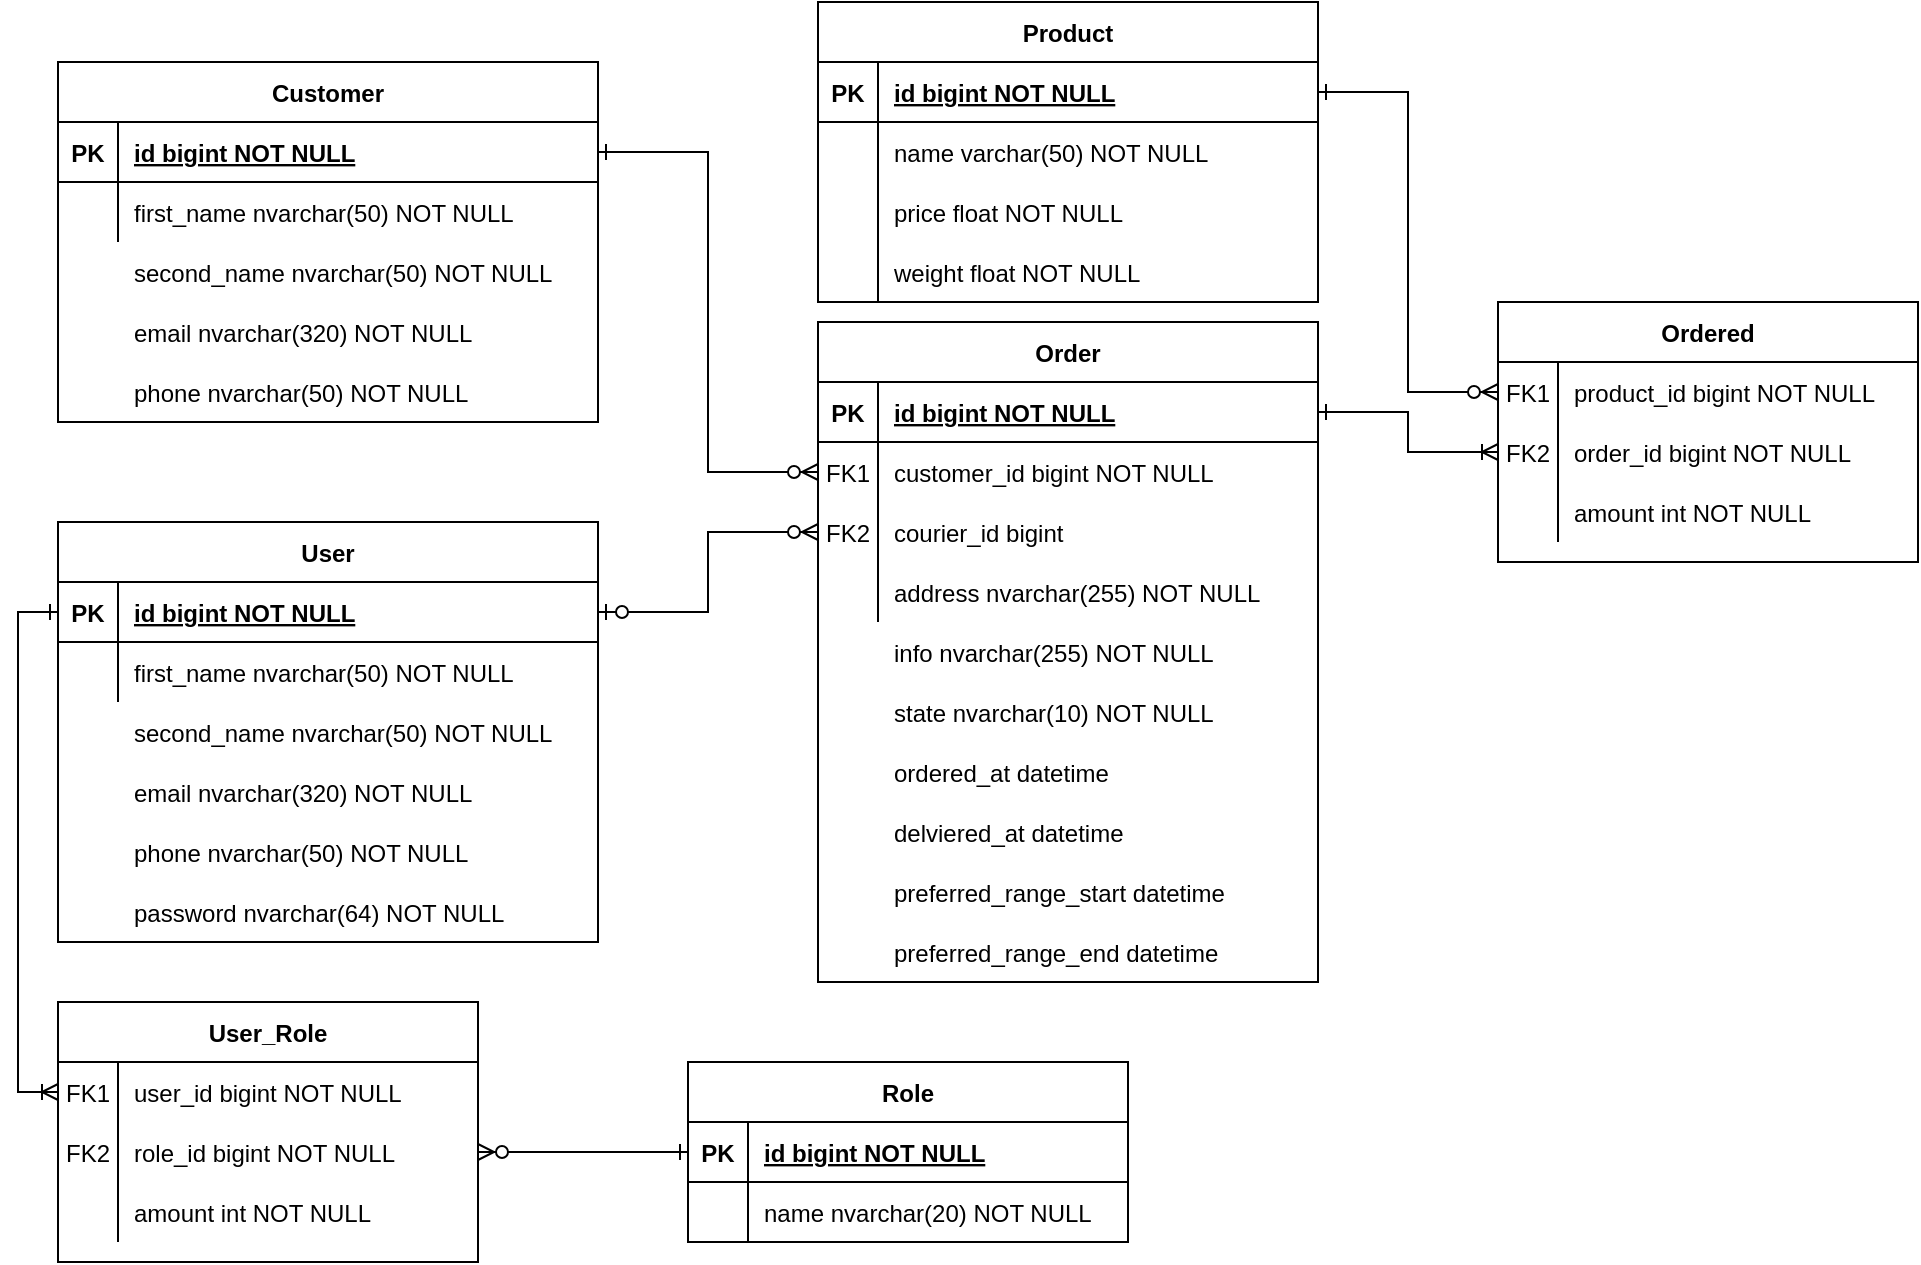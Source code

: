 <mxfile version="14.4.3" type="device"><diagram id="R2lEEEUBdFMjLlhIrx00" name="Page-1"><mxGraphModel dx="1024" dy="592" grid="1" gridSize="10" guides="1" tooltips="1" connect="1" arrows="1" fold="1" page="1" pageScale="1" pageWidth="1169" pageHeight="827" math="0" shadow="0" extFonts="Permanent Marker^https://fonts.googleapis.com/css?family=Permanent+Marker"><root><mxCell id="0"/><mxCell id="1" parent="0"/><mxCell id="C-vyLk0tnHw3VtMMgP7b-1" value="" style="edgeStyle=orthogonalEdgeStyle;endArrow=ERzeroToMany;startArrow=ERone;endFill=1;startFill=0;rounded=0;" parent="1" source="C-vyLk0tnHw3VtMMgP7b-24" target="C-vyLk0tnHw3VtMMgP7b-6" edge="1"><mxGeometry width="100" height="100" relative="1" as="geometry"><mxPoint x="340" y="720" as="sourcePoint"/><mxPoint x="440" y="620" as="targetPoint"/></mxGeometry></mxCell><mxCell id="C-vyLk0tnHw3VtMMgP7b-2" value="Order" style="shape=table;startSize=30;container=1;collapsible=1;childLayout=tableLayout;fixedRows=1;rowLines=0;fontStyle=1;align=center;resizeLast=1;" parent="1" vertex="1"><mxGeometry x="430" y="170" width="250" height="330" as="geometry"/></mxCell><mxCell id="C-vyLk0tnHw3VtMMgP7b-3" value="" style="shape=partialRectangle;collapsible=0;dropTarget=0;pointerEvents=0;fillColor=none;points=[[0,0.5],[1,0.5]];portConstraint=eastwest;top=0;left=0;right=0;bottom=1;" parent="C-vyLk0tnHw3VtMMgP7b-2" vertex="1"><mxGeometry y="30" width="250" height="30" as="geometry"/></mxCell><mxCell id="C-vyLk0tnHw3VtMMgP7b-4" value="PK" style="shape=partialRectangle;overflow=hidden;connectable=0;fillColor=none;top=0;left=0;bottom=0;right=0;fontStyle=1;" parent="C-vyLk0tnHw3VtMMgP7b-3" vertex="1"><mxGeometry width="30" height="30" as="geometry"/></mxCell><mxCell id="C-vyLk0tnHw3VtMMgP7b-5" value="id bigint NOT NULL " style="shape=partialRectangle;overflow=hidden;connectable=0;fillColor=none;top=0;left=0;bottom=0;right=0;align=left;spacingLeft=6;fontStyle=5;" parent="C-vyLk0tnHw3VtMMgP7b-3" vertex="1"><mxGeometry x="30" width="220" height="30" as="geometry"/></mxCell><mxCell id="C-vyLk0tnHw3VtMMgP7b-6" value="" style="shape=partialRectangle;collapsible=0;dropTarget=0;pointerEvents=0;fillColor=none;points=[[0,0.5],[1,0.5]];portConstraint=eastwest;top=0;left=0;right=0;bottom=0;" parent="C-vyLk0tnHw3VtMMgP7b-2" vertex="1"><mxGeometry y="60" width="250" height="30" as="geometry"/></mxCell><mxCell id="C-vyLk0tnHw3VtMMgP7b-7" value="FK1" style="shape=partialRectangle;overflow=hidden;connectable=0;fillColor=none;top=0;left=0;bottom=0;right=0;" parent="C-vyLk0tnHw3VtMMgP7b-6" vertex="1"><mxGeometry width="30" height="30" as="geometry"/></mxCell><mxCell id="C-vyLk0tnHw3VtMMgP7b-8" value="customer_id bigint NOT NULL" style="shape=partialRectangle;overflow=hidden;connectable=0;fillColor=none;top=0;left=0;bottom=0;right=0;align=left;spacingLeft=6;" parent="C-vyLk0tnHw3VtMMgP7b-6" vertex="1"><mxGeometry x="30" width="220" height="30" as="geometry"/></mxCell><mxCell id="C-vyLk0tnHw3VtMMgP7b-9" value="" style="shape=partialRectangle;collapsible=0;dropTarget=0;pointerEvents=0;fillColor=none;points=[[0,0.5],[1,0.5]];portConstraint=eastwest;top=0;left=0;right=0;bottom=0;" parent="C-vyLk0tnHw3VtMMgP7b-2" vertex="1"><mxGeometry y="90" width="250" height="30" as="geometry"/></mxCell><mxCell id="C-vyLk0tnHw3VtMMgP7b-10" value="FK2" style="shape=partialRectangle;overflow=hidden;connectable=0;fillColor=none;top=0;left=0;bottom=0;right=0;" parent="C-vyLk0tnHw3VtMMgP7b-9" vertex="1"><mxGeometry width="30" height="30" as="geometry"/></mxCell><mxCell id="C-vyLk0tnHw3VtMMgP7b-11" value="courier_id bigint" style="shape=partialRectangle;overflow=hidden;connectable=0;fillColor=none;top=0;left=0;bottom=0;right=0;align=left;spacingLeft=6;" parent="C-vyLk0tnHw3VtMMgP7b-9" vertex="1"><mxGeometry x="30" width="220" height="30" as="geometry"/></mxCell><mxCell id="mKZ9KQitrfVfsh1KLSep-66" value="" style="shape=partialRectangle;collapsible=0;dropTarget=0;pointerEvents=0;fillColor=none;points=[[0,0.5],[1,0.5]];portConstraint=eastwest;top=0;left=0;right=0;bottom=0;" parent="C-vyLk0tnHw3VtMMgP7b-2" vertex="1"><mxGeometry y="120" width="250" height="30" as="geometry"/></mxCell><mxCell id="mKZ9KQitrfVfsh1KLSep-67" value="" style="shape=partialRectangle;overflow=hidden;connectable=0;fillColor=none;top=0;left=0;bottom=0;right=0;" parent="mKZ9KQitrfVfsh1KLSep-66" vertex="1"><mxGeometry width="30" height="30" as="geometry"/></mxCell><mxCell id="mKZ9KQitrfVfsh1KLSep-68" value="address nvarchar(255) NOT NULL" style="shape=partialRectangle;overflow=hidden;connectable=0;fillColor=none;top=0;left=0;bottom=0;right=0;align=left;spacingLeft=6;" parent="mKZ9KQitrfVfsh1KLSep-66" vertex="1"><mxGeometry x="30" width="220" height="30" as="geometry"/></mxCell><mxCell id="C-vyLk0tnHw3VtMMgP7b-23" value="Customer" style="shape=table;startSize=30;container=1;collapsible=1;childLayout=tableLayout;fixedRows=1;rowLines=0;fontStyle=1;align=center;resizeLast=1;" parent="1" vertex="1"><mxGeometry x="50" y="40" width="270" height="180" as="geometry"/></mxCell><mxCell id="C-vyLk0tnHw3VtMMgP7b-24" value="" style="shape=partialRectangle;collapsible=0;dropTarget=0;pointerEvents=0;fillColor=none;points=[[0,0.5],[1,0.5]];portConstraint=eastwest;top=0;left=0;right=0;bottom=1;" parent="C-vyLk0tnHw3VtMMgP7b-23" vertex="1"><mxGeometry y="30" width="270" height="30" as="geometry"/></mxCell><mxCell id="C-vyLk0tnHw3VtMMgP7b-25" value="PK" style="shape=partialRectangle;overflow=hidden;connectable=0;fillColor=none;top=0;left=0;bottom=0;right=0;fontStyle=1;" parent="C-vyLk0tnHw3VtMMgP7b-24" vertex="1"><mxGeometry width="30" height="30" as="geometry"/></mxCell><mxCell id="C-vyLk0tnHw3VtMMgP7b-26" value="id bigint NOT NULL " style="shape=partialRectangle;overflow=hidden;connectable=0;fillColor=none;top=0;left=0;bottom=0;right=0;align=left;spacingLeft=6;fontStyle=5;" parent="C-vyLk0tnHw3VtMMgP7b-24" vertex="1"><mxGeometry x="30" width="240" height="30" as="geometry"/></mxCell><mxCell id="C-vyLk0tnHw3VtMMgP7b-27" value="" style="shape=partialRectangle;collapsible=0;dropTarget=0;pointerEvents=0;fillColor=none;points=[[0,0.5],[1,0.5]];portConstraint=eastwest;top=0;left=0;right=0;bottom=0;" parent="C-vyLk0tnHw3VtMMgP7b-23" vertex="1"><mxGeometry y="60" width="270" height="30" as="geometry"/></mxCell><mxCell id="C-vyLk0tnHw3VtMMgP7b-28" value="" style="shape=partialRectangle;overflow=hidden;connectable=0;fillColor=none;top=0;left=0;bottom=0;right=0;" parent="C-vyLk0tnHw3VtMMgP7b-27" vertex="1"><mxGeometry width="30" height="30" as="geometry"/></mxCell><mxCell id="C-vyLk0tnHw3VtMMgP7b-29" value="first_name nvarchar(50) NOT NULL" style="shape=partialRectangle;overflow=hidden;connectable=0;fillColor=none;top=0;left=0;bottom=0;right=0;align=left;spacingLeft=6;" parent="C-vyLk0tnHw3VtMMgP7b-27" vertex="1"><mxGeometry x="30" width="240" height="30" as="geometry"/></mxCell><mxCell id="mKZ9KQitrfVfsh1KLSep-1" value="Product" style="shape=table;startSize=30;container=1;collapsible=1;childLayout=tableLayout;fixedRows=1;rowLines=0;fontStyle=1;align=center;resizeLast=1;" parent="1" vertex="1"><mxGeometry x="430" y="10" width="250" height="150" as="geometry"/></mxCell><mxCell id="mKZ9KQitrfVfsh1KLSep-2" value="" style="shape=partialRectangle;collapsible=0;dropTarget=0;pointerEvents=0;fillColor=none;points=[[0,0.5],[1,0.5]];portConstraint=eastwest;top=0;left=0;right=0;bottom=1;" parent="mKZ9KQitrfVfsh1KLSep-1" vertex="1"><mxGeometry y="30" width="250" height="30" as="geometry"/></mxCell><mxCell id="mKZ9KQitrfVfsh1KLSep-3" value="PK" style="shape=partialRectangle;overflow=hidden;connectable=0;fillColor=none;top=0;left=0;bottom=0;right=0;fontStyle=1;" parent="mKZ9KQitrfVfsh1KLSep-2" vertex="1"><mxGeometry width="30" height="30" as="geometry"/></mxCell><mxCell id="mKZ9KQitrfVfsh1KLSep-4" value="id bigint NOT NULL " style="shape=partialRectangle;overflow=hidden;connectable=0;fillColor=none;top=0;left=0;bottom=0;right=0;align=left;spacingLeft=6;fontStyle=5;" parent="mKZ9KQitrfVfsh1KLSep-2" vertex="1"><mxGeometry x="30" width="220" height="30" as="geometry"/></mxCell><mxCell id="mKZ9KQitrfVfsh1KLSep-5" value="" style="shape=partialRectangle;collapsible=0;dropTarget=0;pointerEvents=0;fillColor=none;points=[[0,0.5],[1,0.5]];portConstraint=eastwest;top=0;left=0;right=0;bottom=0;" parent="mKZ9KQitrfVfsh1KLSep-1" vertex="1"><mxGeometry y="60" width="250" height="30" as="geometry"/></mxCell><mxCell id="mKZ9KQitrfVfsh1KLSep-6" value="" style="shape=partialRectangle;overflow=hidden;connectable=0;fillColor=none;top=0;left=0;bottom=0;right=0;" parent="mKZ9KQitrfVfsh1KLSep-5" vertex="1"><mxGeometry width="30" height="30" as="geometry"/></mxCell><mxCell id="mKZ9KQitrfVfsh1KLSep-7" value="name varchar(50) NOT NULL" style="shape=partialRectangle;overflow=hidden;connectable=0;fillColor=none;top=0;left=0;bottom=0;right=0;align=left;spacingLeft=6;" parent="mKZ9KQitrfVfsh1KLSep-5" vertex="1"><mxGeometry x="30" width="220" height="30" as="geometry"/></mxCell><mxCell id="mKZ9KQitrfVfsh1KLSep-8" value="" style="shape=partialRectangle;collapsible=0;dropTarget=0;pointerEvents=0;fillColor=none;points=[[0,0.5],[1,0.5]];portConstraint=eastwest;top=0;left=0;right=0;bottom=0;" parent="mKZ9KQitrfVfsh1KLSep-1" vertex="1"><mxGeometry y="90" width="250" height="30" as="geometry"/></mxCell><mxCell id="mKZ9KQitrfVfsh1KLSep-9" value="" style="shape=partialRectangle;overflow=hidden;connectable=0;fillColor=none;top=0;left=0;bottom=0;right=0;" parent="mKZ9KQitrfVfsh1KLSep-8" vertex="1"><mxGeometry width="30" height="30" as="geometry"/></mxCell><mxCell id="mKZ9KQitrfVfsh1KLSep-10" value="price float NOT NULL" style="shape=partialRectangle;overflow=hidden;connectable=0;fillColor=none;top=0;left=0;bottom=0;right=0;align=left;spacingLeft=6;" parent="mKZ9KQitrfVfsh1KLSep-8" vertex="1"><mxGeometry x="30" width="220" height="30" as="geometry"/></mxCell><mxCell id="hg7_uWsCUwJkJHyDQAhc-21" value="" style="shape=partialRectangle;collapsible=0;dropTarget=0;pointerEvents=0;fillColor=none;points=[[0,0.5],[1,0.5]];portConstraint=eastwest;top=0;left=0;right=0;bottom=0;" parent="mKZ9KQitrfVfsh1KLSep-1" vertex="1"><mxGeometry y="120" width="250" height="30" as="geometry"/></mxCell><mxCell id="hg7_uWsCUwJkJHyDQAhc-22" value="" style="shape=partialRectangle;overflow=hidden;connectable=0;fillColor=none;top=0;left=0;bottom=0;right=0;" parent="hg7_uWsCUwJkJHyDQAhc-21" vertex="1"><mxGeometry width="30" height="30" as="geometry"/></mxCell><mxCell id="hg7_uWsCUwJkJHyDQAhc-23" value="weight float NOT NULL" style="shape=partialRectangle;overflow=hidden;connectable=0;fillColor=none;top=0;left=0;bottom=0;right=0;align=left;spacingLeft=6;" parent="hg7_uWsCUwJkJHyDQAhc-21" vertex="1"><mxGeometry x="30" width="220" height="30" as="geometry"/></mxCell><mxCell id="mKZ9KQitrfVfsh1KLSep-24" value="Ordered" style="shape=table;startSize=30;container=1;collapsible=1;childLayout=tableLayout;fixedRows=1;rowLines=0;fontStyle=1;align=center;resizeLast=1;" parent="1" vertex="1"><mxGeometry x="770" y="160" width="210" height="130" as="geometry"/></mxCell><mxCell id="mKZ9KQitrfVfsh1KLSep-28" value="" style="shape=partialRectangle;collapsible=0;dropTarget=0;pointerEvents=0;fillColor=none;top=0;left=0;bottom=0;right=0;points=[[0,0.5],[1,0.5]];portConstraint=eastwest;" parent="mKZ9KQitrfVfsh1KLSep-24" vertex="1"><mxGeometry y="30" width="210" height="30" as="geometry"/></mxCell><mxCell id="mKZ9KQitrfVfsh1KLSep-29" value="FK1" style="shape=partialRectangle;connectable=0;fillColor=none;top=0;left=0;bottom=0;right=0;editable=1;overflow=hidden;" parent="mKZ9KQitrfVfsh1KLSep-28" vertex="1"><mxGeometry width="30" height="30" as="geometry"/></mxCell><mxCell id="mKZ9KQitrfVfsh1KLSep-30" value="product_id bigint NOT NULL" style="shape=partialRectangle;connectable=0;fillColor=none;top=0;left=0;bottom=0;right=0;align=left;spacingLeft=6;overflow=hidden;" parent="mKZ9KQitrfVfsh1KLSep-28" vertex="1"><mxGeometry x="30" width="180" height="30" as="geometry"/></mxCell><mxCell id="mKZ9KQitrfVfsh1KLSep-31" value="" style="shape=partialRectangle;collapsible=0;dropTarget=0;pointerEvents=0;fillColor=none;top=0;left=0;bottom=0;right=0;points=[[0,0.5],[1,0.5]];portConstraint=eastwest;" parent="mKZ9KQitrfVfsh1KLSep-24" vertex="1"><mxGeometry y="60" width="210" height="30" as="geometry"/></mxCell><mxCell id="mKZ9KQitrfVfsh1KLSep-32" value="FK2" style="shape=partialRectangle;connectable=0;fillColor=none;top=0;left=0;bottom=0;right=0;editable=1;overflow=hidden;" parent="mKZ9KQitrfVfsh1KLSep-31" vertex="1"><mxGeometry width="30" height="30" as="geometry"/></mxCell><mxCell id="mKZ9KQitrfVfsh1KLSep-33" value="order_id bigint NOT NULL" style="shape=partialRectangle;connectable=0;fillColor=none;top=0;left=0;bottom=0;right=0;align=left;spacingLeft=6;overflow=hidden;" parent="mKZ9KQitrfVfsh1KLSep-31" vertex="1"><mxGeometry x="30" width="180" height="30" as="geometry"/></mxCell><mxCell id="mKZ9KQitrfVfsh1KLSep-34" value="" style="shape=partialRectangle;collapsible=0;dropTarget=0;pointerEvents=0;fillColor=none;top=0;left=0;bottom=0;right=0;points=[[0,0.5],[1,0.5]];portConstraint=eastwest;" parent="mKZ9KQitrfVfsh1KLSep-24" vertex="1"><mxGeometry y="90" width="210" height="30" as="geometry"/></mxCell><mxCell id="mKZ9KQitrfVfsh1KLSep-35" value="" style="shape=partialRectangle;connectable=0;fillColor=none;top=0;left=0;bottom=0;right=0;editable=1;overflow=hidden;" parent="mKZ9KQitrfVfsh1KLSep-34" vertex="1"><mxGeometry width="30" height="30" as="geometry"/></mxCell><mxCell id="mKZ9KQitrfVfsh1KLSep-36" value="amount int NOT NULL" style="shape=partialRectangle;connectable=0;fillColor=none;top=0;left=0;bottom=0;right=0;align=left;spacingLeft=6;overflow=hidden;" parent="mKZ9KQitrfVfsh1KLSep-34" vertex="1"><mxGeometry x="30" width="180" height="30" as="geometry"/></mxCell><mxCell id="mKZ9KQitrfVfsh1KLSep-37" style="edgeStyle=orthogonalEdgeStyle;rounded=0;orthogonalLoop=1;jettySize=auto;html=1;exitX=0;exitY=0.5;exitDx=0;exitDy=0;endArrow=ERone;endFill=0;startArrow=ERzeroToMany;startFill=1;entryX=1;entryY=0.5;entryDx=0;entryDy=0;" parent="1" source="mKZ9KQitrfVfsh1KLSep-28" target="mKZ9KQitrfVfsh1KLSep-2" edge="1"><mxGeometry relative="1" as="geometry"/></mxCell><mxCell id="mKZ9KQitrfVfsh1KLSep-38" style="edgeStyle=orthogonalEdgeStyle;rounded=0;orthogonalLoop=1;jettySize=auto;html=1;exitX=1;exitY=0.5;exitDx=0;exitDy=0;endArrow=ERoneToMany;endFill=0;startArrow=ERone;startFill=0;" parent="1" source="C-vyLk0tnHw3VtMMgP7b-3" target="mKZ9KQitrfVfsh1KLSep-31" edge="1"><mxGeometry relative="1" as="geometry"/></mxCell><mxCell id="mKZ9KQitrfVfsh1KLSep-50" value="second_name nvarchar(50) NOT NULL" style="shape=partialRectangle;overflow=hidden;connectable=0;fillColor=none;top=0;left=0;bottom=0;right=0;align=left;spacingLeft=6;" parent="1" vertex="1"><mxGeometry x="80" y="130" width="240" height="30" as="geometry"/></mxCell><mxCell id="mKZ9KQitrfVfsh1KLSep-51" value="email nvarchar(320) NOT NULL" style="shape=partialRectangle;overflow=hidden;connectable=0;fillColor=none;top=0;left=0;bottom=0;right=0;align=left;spacingLeft=6;" parent="1" vertex="1"><mxGeometry x="80" y="160" width="240" height="30" as="geometry"/></mxCell><mxCell id="mKZ9KQitrfVfsh1KLSep-52" value="phone nvarchar(50) NOT NULL" style="shape=partialRectangle;overflow=hidden;connectable=0;fillColor=none;top=0;left=0;bottom=0;right=0;align=left;spacingLeft=6;" parent="1" vertex="1"><mxGeometry x="80" y="190" width="240" height="30" as="geometry"/></mxCell><mxCell id="mKZ9KQitrfVfsh1KLSep-54" value="" style="shape=partialRectangle;collapsible=0;dropTarget=0;pointerEvents=0;fillColor=none;points=[[0,0.5],[1,0.5]];portConstraint=eastwest;top=0;left=0;right=0;bottom=0;" parent="1" vertex="1"><mxGeometry x="430" y="370" width="250" height="30" as="geometry"/></mxCell><mxCell id="mKZ9KQitrfVfsh1KLSep-55" value="" style="shape=partialRectangle;overflow=hidden;connectable=0;fillColor=none;top=0;left=0;bottom=0;right=0;" parent="mKZ9KQitrfVfsh1KLSep-54" vertex="1"><mxGeometry width="30" height="30" as="geometry"/></mxCell><mxCell id="mKZ9KQitrfVfsh1KLSep-63" value="" style="shape=partialRectangle;collapsible=0;dropTarget=0;pointerEvents=0;fillColor=none;points=[[0,0.5],[1,0.5]];portConstraint=eastwest;top=0;left=0;right=0;bottom=0;" parent="1" vertex="1"><mxGeometry x="430" y="400" width="250" height="30" as="geometry"/></mxCell><mxCell id="mKZ9KQitrfVfsh1KLSep-64" value="" style="shape=partialRectangle;overflow=hidden;connectable=0;fillColor=none;top=0;left=0;bottom=0;right=0;" parent="mKZ9KQitrfVfsh1KLSep-63" vertex="1"><mxGeometry width="30" height="30" as="geometry"/></mxCell><mxCell id="cQ6SjaIS_dyLLkdFF1sf-3" value="info nvarchar(255) NOT NULL" style="shape=partialRectangle;overflow=hidden;connectable=0;fillColor=none;top=0;left=0;bottom=0;right=0;align=left;spacingLeft=6;" vertex="1" parent="1"><mxGeometry x="460" y="320" width="220" height="30" as="geometry"/></mxCell><mxCell id="cQ6SjaIS_dyLLkdFF1sf-4" value="state nvarchar(10) NOT NULL" style="shape=partialRectangle;overflow=hidden;connectable=0;fillColor=none;top=0;left=0;bottom=0;right=0;align=left;spacingLeft=6;" vertex="1" parent="1"><mxGeometry x="460" y="350" width="220" height="30" as="geometry"/></mxCell><mxCell id="cQ6SjaIS_dyLLkdFF1sf-5" value="ordered_at datetime" style="shape=partialRectangle;overflow=hidden;connectable=0;fillColor=none;top=0;left=0;bottom=0;right=0;align=left;spacingLeft=6;" vertex="1" parent="1"><mxGeometry x="460" y="380" width="220" height="30" as="geometry"/></mxCell><mxCell id="cQ6SjaIS_dyLLkdFF1sf-6" value="delviered_at datetime" style="shape=partialRectangle;overflow=hidden;connectable=0;fillColor=none;top=0;left=0;bottom=0;right=0;align=left;spacingLeft=6;" vertex="1" parent="1"><mxGeometry x="460" y="410" width="220" height="30" as="geometry"/></mxCell><mxCell id="cQ6SjaIS_dyLLkdFF1sf-7" value="preferred_range_start datetime" style="shape=partialRectangle;overflow=hidden;connectable=0;fillColor=none;top=0;left=0;bottom=0;right=0;align=left;spacingLeft=6;" vertex="1" parent="1"><mxGeometry x="460" y="440" width="220" height="30" as="geometry"/></mxCell><mxCell id="cQ6SjaIS_dyLLkdFF1sf-8" value="preferred_range_end datetime" style="shape=partialRectangle;overflow=hidden;connectable=0;fillColor=none;top=0;left=0;bottom=0;right=0;align=left;spacingLeft=6;" vertex="1" parent="1"><mxGeometry x="460" y="470" width="220" height="30" as="geometry"/></mxCell><mxCell id="cQ6SjaIS_dyLLkdFF1sf-16" value="User" style="shape=table;startSize=30;container=1;collapsible=1;childLayout=tableLayout;fixedRows=1;rowLines=0;fontStyle=1;align=center;resizeLast=1;" vertex="1" parent="1"><mxGeometry x="50" y="270" width="270" height="210" as="geometry"/></mxCell><mxCell id="cQ6SjaIS_dyLLkdFF1sf-17" value="" style="shape=partialRectangle;collapsible=0;dropTarget=0;pointerEvents=0;fillColor=none;points=[[0,0.5],[1,0.5]];portConstraint=eastwest;top=0;left=0;right=0;bottom=1;" vertex="1" parent="cQ6SjaIS_dyLLkdFF1sf-16"><mxGeometry y="30" width="270" height="30" as="geometry"/></mxCell><mxCell id="cQ6SjaIS_dyLLkdFF1sf-18" value="PK" style="shape=partialRectangle;overflow=hidden;connectable=0;fillColor=none;top=0;left=0;bottom=0;right=0;fontStyle=1;" vertex="1" parent="cQ6SjaIS_dyLLkdFF1sf-17"><mxGeometry width="30" height="30" as="geometry"/></mxCell><mxCell id="cQ6SjaIS_dyLLkdFF1sf-19" value="id bigint NOT NULL " style="shape=partialRectangle;overflow=hidden;connectable=0;fillColor=none;top=0;left=0;bottom=0;right=0;align=left;spacingLeft=6;fontStyle=5;" vertex="1" parent="cQ6SjaIS_dyLLkdFF1sf-17"><mxGeometry x="30" width="240" height="30" as="geometry"/></mxCell><mxCell id="cQ6SjaIS_dyLLkdFF1sf-20" value="" style="shape=partialRectangle;collapsible=0;dropTarget=0;pointerEvents=0;fillColor=none;points=[[0,0.5],[1,0.5]];portConstraint=eastwest;top=0;left=0;right=0;bottom=0;" vertex="1" parent="cQ6SjaIS_dyLLkdFF1sf-16"><mxGeometry y="60" width="270" height="30" as="geometry"/></mxCell><mxCell id="cQ6SjaIS_dyLLkdFF1sf-21" value="" style="shape=partialRectangle;overflow=hidden;connectable=0;fillColor=none;top=0;left=0;bottom=0;right=0;" vertex="1" parent="cQ6SjaIS_dyLLkdFF1sf-20"><mxGeometry width="30" height="30" as="geometry"/></mxCell><mxCell id="cQ6SjaIS_dyLLkdFF1sf-22" value="first_name nvarchar(50) NOT NULL" style="shape=partialRectangle;overflow=hidden;connectable=0;fillColor=none;top=0;left=0;bottom=0;right=0;align=left;spacingLeft=6;" vertex="1" parent="cQ6SjaIS_dyLLkdFF1sf-20"><mxGeometry x="30" width="240" height="30" as="geometry"/></mxCell><mxCell id="cQ6SjaIS_dyLLkdFF1sf-23" value="second_name nvarchar(50) NOT NULL" style="shape=partialRectangle;overflow=hidden;connectable=0;fillColor=none;top=0;left=0;bottom=0;right=0;align=left;spacingLeft=6;" vertex="1" parent="1"><mxGeometry x="80" y="360" width="240" height="30" as="geometry"/></mxCell><mxCell id="cQ6SjaIS_dyLLkdFF1sf-24" value="email nvarchar(320) NOT NULL" style="shape=partialRectangle;overflow=hidden;connectable=0;fillColor=none;top=0;left=0;bottom=0;right=0;align=left;spacingLeft=6;" vertex="1" parent="1"><mxGeometry x="80" y="390" width="240" height="30" as="geometry"/></mxCell><mxCell id="cQ6SjaIS_dyLLkdFF1sf-25" value="phone nvarchar(50) NOT NULL" style="shape=partialRectangle;overflow=hidden;connectable=0;fillColor=none;top=0;left=0;bottom=0;right=0;align=left;spacingLeft=6;" vertex="1" parent="1"><mxGeometry x="80" y="420" width="240" height="30" as="geometry"/></mxCell><mxCell id="cQ6SjaIS_dyLLkdFF1sf-26" value="password nvarchar(64) NOT NULL" style="shape=partialRectangle;overflow=hidden;connectable=0;fillColor=none;top=0;left=0;bottom=0;right=0;align=left;spacingLeft=6;" vertex="1" parent="1"><mxGeometry x="80" y="450" width="240" height="30" as="geometry"/></mxCell><mxCell id="cQ6SjaIS_dyLLkdFF1sf-27" style="edgeStyle=orthogonalEdgeStyle;rounded=0;orthogonalLoop=1;jettySize=auto;html=1;exitX=1;exitY=0.5;exitDx=0;exitDy=0;entryX=0;entryY=0.5;entryDx=0;entryDy=0;startArrow=ERzeroToOne;startFill=1;endArrow=ERzeroToMany;endFill=1;" edge="1" parent="1" source="cQ6SjaIS_dyLLkdFF1sf-17" target="C-vyLk0tnHw3VtMMgP7b-9"><mxGeometry relative="1" as="geometry"/></mxCell><mxCell id="cQ6SjaIS_dyLLkdFF1sf-28" value="User_Role" style="shape=table;startSize=30;container=1;collapsible=1;childLayout=tableLayout;fixedRows=1;rowLines=0;fontStyle=1;align=center;resizeLast=1;" vertex="1" parent="1"><mxGeometry x="50" y="510" width="210" height="130" as="geometry"/></mxCell><mxCell id="cQ6SjaIS_dyLLkdFF1sf-29" value="" style="shape=partialRectangle;collapsible=0;dropTarget=0;pointerEvents=0;fillColor=none;top=0;left=0;bottom=0;right=0;points=[[0,0.5],[1,0.5]];portConstraint=eastwest;" vertex="1" parent="cQ6SjaIS_dyLLkdFF1sf-28"><mxGeometry y="30" width="210" height="30" as="geometry"/></mxCell><mxCell id="cQ6SjaIS_dyLLkdFF1sf-30" value="FK1" style="shape=partialRectangle;connectable=0;fillColor=none;top=0;left=0;bottom=0;right=0;editable=1;overflow=hidden;" vertex="1" parent="cQ6SjaIS_dyLLkdFF1sf-29"><mxGeometry width="30" height="30" as="geometry"/></mxCell><mxCell id="cQ6SjaIS_dyLLkdFF1sf-31" value="user_id bigint NOT NULL" style="shape=partialRectangle;connectable=0;fillColor=none;top=0;left=0;bottom=0;right=0;align=left;spacingLeft=6;overflow=hidden;" vertex="1" parent="cQ6SjaIS_dyLLkdFF1sf-29"><mxGeometry x="30" width="180" height="30" as="geometry"/></mxCell><mxCell id="cQ6SjaIS_dyLLkdFF1sf-32" value="" style="shape=partialRectangle;collapsible=0;dropTarget=0;pointerEvents=0;fillColor=none;top=0;left=0;bottom=0;right=0;points=[[0,0.5],[1,0.5]];portConstraint=eastwest;" vertex="1" parent="cQ6SjaIS_dyLLkdFF1sf-28"><mxGeometry y="60" width="210" height="30" as="geometry"/></mxCell><mxCell id="cQ6SjaIS_dyLLkdFF1sf-33" value="FK2" style="shape=partialRectangle;connectable=0;fillColor=none;top=0;left=0;bottom=0;right=0;editable=1;overflow=hidden;" vertex="1" parent="cQ6SjaIS_dyLLkdFF1sf-32"><mxGeometry width="30" height="30" as="geometry"/></mxCell><mxCell id="cQ6SjaIS_dyLLkdFF1sf-34" value="role_id bigint NOT NULL" style="shape=partialRectangle;connectable=0;fillColor=none;top=0;left=0;bottom=0;right=0;align=left;spacingLeft=6;overflow=hidden;" vertex="1" parent="cQ6SjaIS_dyLLkdFF1sf-32"><mxGeometry x="30" width="180" height="30" as="geometry"/></mxCell><mxCell id="cQ6SjaIS_dyLLkdFF1sf-35" value="" style="shape=partialRectangle;collapsible=0;dropTarget=0;pointerEvents=0;fillColor=none;top=0;left=0;bottom=0;right=0;points=[[0,0.5],[1,0.5]];portConstraint=eastwest;" vertex="1" parent="cQ6SjaIS_dyLLkdFF1sf-28"><mxGeometry y="90" width="210" height="30" as="geometry"/></mxCell><mxCell id="cQ6SjaIS_dyLLkdFF1sf-36" value="" style="shape=partialRectangle;connectable=0;fillColor=none;top=0;left=0;bottom=0;right=0;editable=1;overflow=hidden;" vertex="1" parent="cQ6SjaIS_dyLLkdFF1sf-35"><mxGeometry width="30" height="30" as="geometry"/></mxCell><mxCell id="cQ6SjaIS_dyLLkdFF1sf-37" value="amount int NOT NULL" style="shape=partialRectangle;connectable=0;fillColor=none;top=0;left=0;bottom=0;right=0;align=left;spacingLeft=6;overflow=hidden;" vertex="1" parent="cQ6SjaIS_dyLLkdFF1sf-35"><mxGeometry x="30" width="180" height="30" as="geometry"/></mxCell><mxCell id="cQ6SjaIS_dyLLkdFF1sf-38" style="edgeStyle=orthogonalEdgeStyle;rounded=0;orthogonalLoop=1;jettySize=auto;html=1;exitX=0;exitY=0.5;exitDx=0;exitDy=0;entryX=0;entryY=0.5;entryDx=0;entryDy=0;startArrow=ERoneToMany;startFill=0;endArrow=ERone;endFill=0;" edge="1" parent="1" source="cQ6SjaIS_dyLLkdFF1sf-29" target="cQ6SjaIS_dyLLkdFF1sf-17"><mxGeometry relative="1" as="geometry"/></mxCell><mxCell id="cQ6SjaIS_dyLLkdFF1sf-39" value="Role" style="shape=table;startSize=30;container=1;collapsible=1;childLayout=tableLayout;fixedRows=1;rowLines=0;fontStyle=1;align=center;resizeLast=1;" vertex="1" parent="1"><mxGeometry x="365" y="540" width="220" height="90" as="geometry"/></mxCell><mxCell id="cQ6SjaIS_dyLLkdFF1sf-40" value="" style="shape=partialRectangle;collapsible=0;dropTarget=0;pointerEvents=0;fillColor=none;points=[[0,0.5],[1,0.5]];portConstraint=eastwest;top=0;left=0;right=0;bottom=1;" vertex="1" parent="cQ6SjaIS_dyLLkdFF1sf-39"><mxGeometry y="30" width="220" height="30" as="geometry"/></mxCell><mxCell id="cQ6SjaIS_dyLLkdFF1sf-41" value="PK" style="shape=partialRectangle;overflow=hidden;connectable=0;fillColor=none;top=0;left=0;bottom=0;right=0;fontStyle=1;" vertex="1" parent="cQ6SjaIS_dyLLkdFF1sf-40"><mxGeometry width="30" height="30" as="geometry"/></mxCell><mxCell id="cQ6SjaIS_dyLLkdFF1sf-42" value="id bigint NOT NULL " style="shape=partialRectangle;overflow=hidden;connectable=0;fillColor=none;top=0;left=0;bottom=0;right=0;align=left;spacingLeft=6;fontStyle=5;" vertex="1" parent="cQ6SjaIS_dyLLkdFF1sf-40"><mxGeometry x="30" width="190" height="30" as="geometry"/></mxCell><mxCell id="cQ6SjaIS_dyLLkdFF1sf-43" value="" style="shape=partialRectangle;collapsible=0;dropTarget=0;pointerEvents=0;fillColor=none;points=[[0,0.5],[1,0.5]];portConstraint=eastwest;top=0;left=0;right=0;bottom=0;" vertex="1" parent="cQ6SjaIS_dyLLkdFF1sf-39"><mxGeometry y="60" width="220" height="30" as="geometry"/></mxCell><mxCell id="cQ6SjaIS_dyLLkdFF1sf-44" value="" style="shape=partialRectangle;overflow=hidden;connectable=0;fillColor=none;top=0;left=0;bottom=0;right=0;" vertex="1" parent="cQ6SjaIS_dyLLkdFF1sf-43"><mxGeometry width="30" height="30" as="geometry"/></mxCell><mxCell id="cQ6SjaIS_dyLLkdFF1sf-45" value="name nvarchar(20) NOT NULL" style="shape=partialRectangle;overflow=hidden;connectable=0;fillColor=none;top=0;left=0;bottom=0;right=0;align=left;spacingLeft=6;" vertex="1" parent="cQ6SjaIS_dyLLkdFF1sf-43"><mxGeometry x="30" width="190" height="30" as="geometry"/></mxCell><mxCell id="cQ6SjaIS_dyLLkdFF1sf-50" style="edgeStyle=orthogonalEdgeStyle;rounded=0;orthogonalLoop=1;jettySize=auto;html=1;startArrow=ERzeroToMany;startFill=1;endArrow=ERone;endFill=0;" edge="1" parent="1" source="cQ6SjaIS_dyLLkdFF1sf-32" target="cQ6SjaIS_dyLLkdFF1sf-39"><mxGeometry relative="1" as="geometry"/></mxCell></root></mxGraphModel></diagram></mxfile>